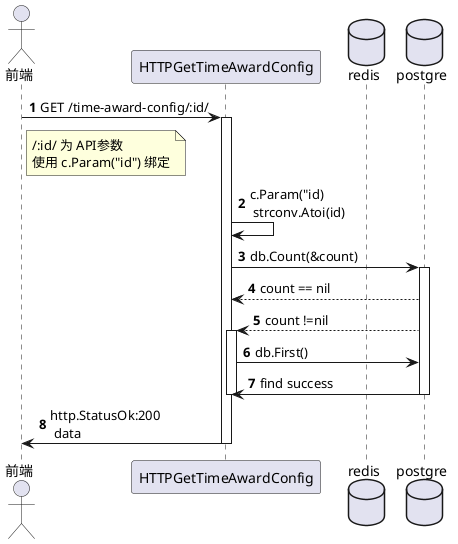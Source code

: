 @startuml
'https://plantuml.com/sequence-diagram

autonumber

actor "前端" as user
participant "HTTPGetTimeAwardConfig" as controller
database "redis" as redis
database "postgre" as db

user -> controller ++ : GET /time-award-config/:id/
note right user
/:id/ 为 API参数
使用 c.Param("id") 绑定
end note

controller -> controller :  c.Param("id) \n strconv.Atoi(id)
controller -> db ++ : db.Count(&count)
controller <-- db : count == nil

controller <-- db ++ : count !=nil
controller -> db : db.First()
controller <- db -- : find success
deactivate controller

user <- controller -- : http.StatusOk:200 \n data

@enduml